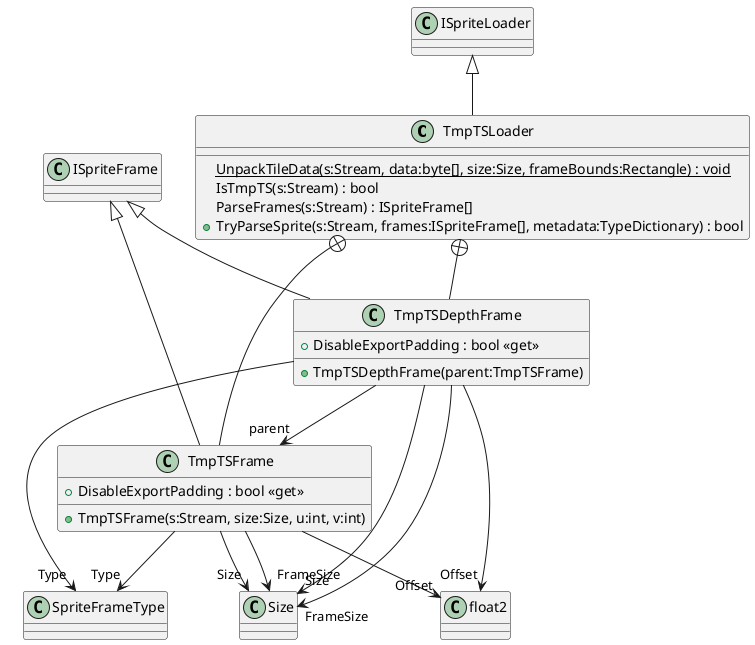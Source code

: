 @startuml
class TmpTSLoader {
    {static} UnpackTileData(s:Stream, data:byte[], size:Size, frameBounds:Rectangle) : void
    IsTmpTS(s:Stream) : bool
    ParseFrames(s:Stream) : ISpriteFrame[]
    + TryParseSprite(s:Stream, frames:ISpriteFrame[], metadata:TypeDictionary) : bool
}
class TmpTSDepthFrame {
    + DisableExportPadding : bool <<get>>
    + TmpTSDepthFrame(parent:TmpTSFrame)
}
class TmpTSFrame {
    + DisableExportPadding : bool <<get>>
    + TmpTSFrame(s:Stream, size:Size, u:int, v:int)
}
ISpriteLoader <|-- TmpTSLoader
TmpTSLoader +-- TmpTSDepthFrame
ISpriteFrame <|-- TmpTSDepthFrame
TmpTSDepthFrame --> "parent" TmpTSFrame
TmpTSDepthFrame --> "Type" SpriteFrameType
TmpTSDepthFrame --> "Size" Size
TmpTSDepthFrame --> "FrameSize" Size
TmpTSDepthFrame --> "Offset" float2
TmpTSLoader +-- TmpTSFrame
ISpriteFrame <|-- TmpTSFrame
TmpTSFrame --> "Type" SpriteFrameType
TmpTSFrame --> "Size" Size
TmpTSFrame --> "FrameSize" Size
TmpTSFrame --> "Offset" float2
@enduml
